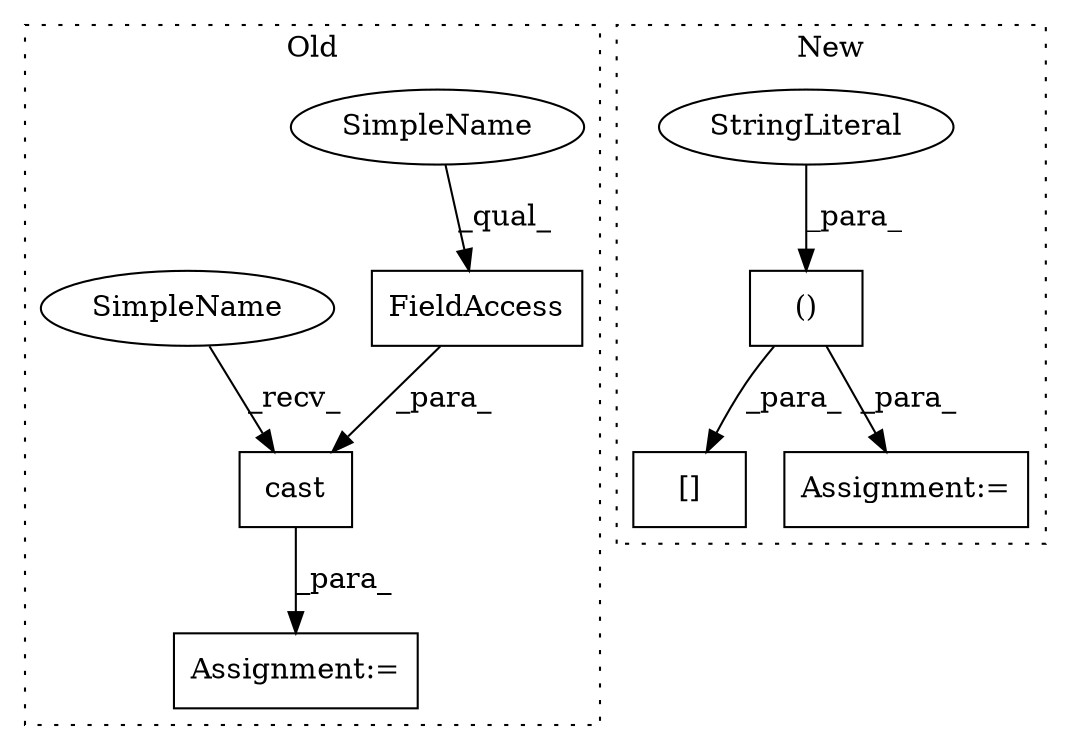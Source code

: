 digraph G {
subgraph cluster0 {
1 [label="cast" a="32" s="3469,3530" l="5,1" shape="box"];
3 [label="Assignment:=" a="7" s="3457" l="1" shape="box"];
4 [label="FieldAccess" a="22" s="3514" l="16" shape="box"];
8 [label="SimpleName" a="42" s="3514" l="10" shape="ellipse"];
9 [label="SimpleName" a="42" s="3458" l="10" shape="ellipse"];
label = "Old";
style="dotted";
}
subgraph cluster1 {
2 [label="()" a="106" s="3711" l="91" shape="box"];
5 [label="StringLiteral" a="45" s="3711" l="16" shape="ellipse"];
6 [label="[]" a="2" s="3702,3802" l="9,2" shape="box"];
7 [label="Assignment:=" a="7" s="3700" l="1" shape="box"];
label = "New";
style="dotted";
}
1 -> 3 [label="_para_"];
2 -> 7 [label="_para_"];
2 -> 6 [label="_para_"];
4 -> 1 [label="_para_"];
5 -> 2 [label="_para_"];
8 -> 4 [label="_qual_"];
9 -> 1 [label="_recv_"];
}